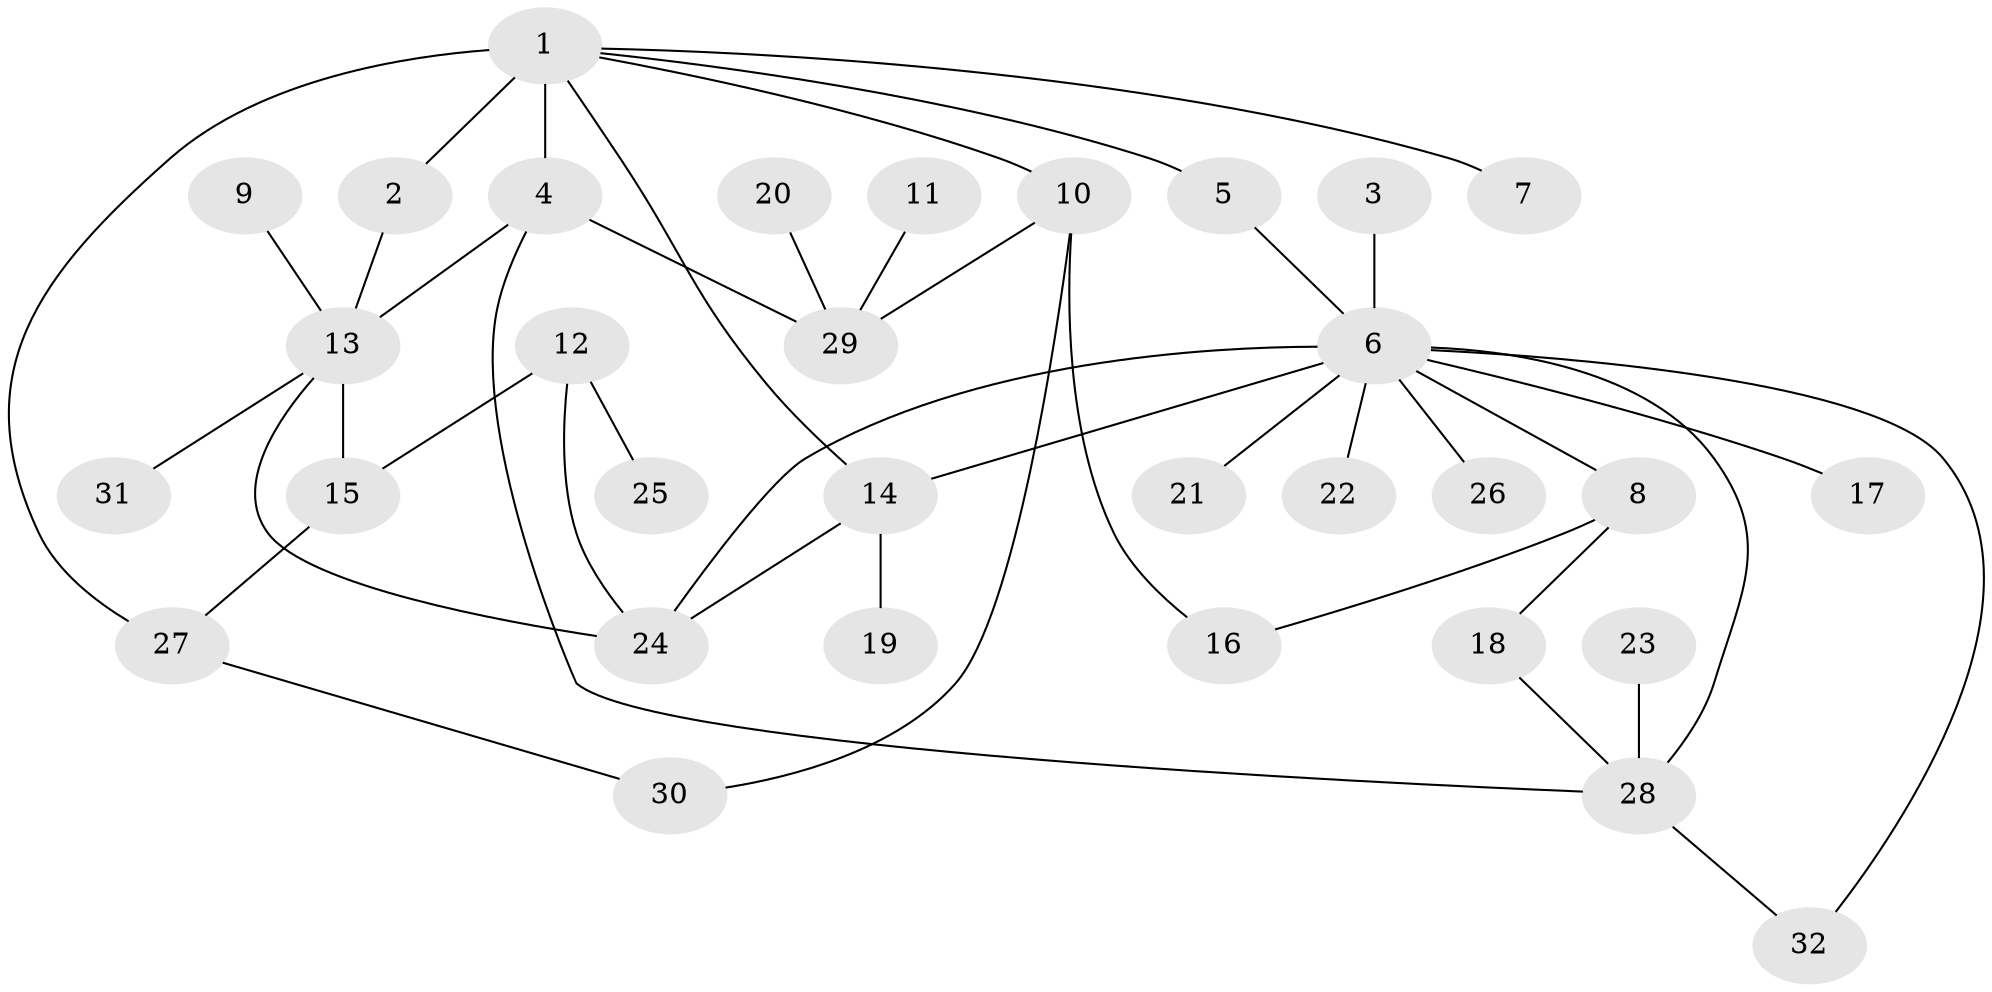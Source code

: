 // original degree distribution, {6: 0.057692307692307696, 11: 0.038461538461538464, 5: 0.07692307692307693, 8: 0.019230769230769232, 2: 0.23076923076923078, 1: 0.4807692307692308, 4: 0.038461538461538464, 3: 0.057692307692307696}
// Generated by graph-tools (version 1.1) at 2025/36/03/04/25 23:36:56]
// undirected, 32 vertices, 43 edges
graph export_dot {
  node [color=gray90,style=filled];
  1;
  2;
  3;
  4;
  5;
  6;
  7;
  8;
  9;
  10;
  11;
  12;
  13;
  14;
  15;
  16;
  17;
  18;
  19;
  20;
  21;
  22;
  23;
  24;
  25;
  26;
  27;
  28;
  29;
  30;
  31;
  32;
  1 -- 2 [weight=1.0];
  1 -- 4 [weight=2.0];
  1 -- 5 [weight=1.0];
  1 -- 7 [weight=1.0];
  1 -- 10 [weight=1.0];
  1 -- 14 [weight=1.0];
  1 -- 27 [weight=2.0];
  2 -- 13 [weight=1.0];
  3 -- 6 [weight=1.0];
  4 -- 13 [weight=1.0];
  4 -- 28 [weight=1.0];
  4 -- 29 [weight=1.0];
  5 -- 6 [weight=1.0];
  6 -- 8 [weight=1.0];
  6 -- 14 [weight=1.0];
  6 -- 17 [weight=1.0];
  6 -- 21 [weight=1.0];
  6 -- 22 [weight=1.0];
  6 -- 24 [weight=1.0];
  6 -- 26 [weight=1.0];
  6 -- 28 [weight=1.0];
  6 -- 32 [weight=1.0];
  8 -- 16 [weight=1.0];
  8 -- 18 [weight=1.0];
  9 -- 13 [weight=1.0];
  10 -- 16 [weight=1.0];
  10 -- 29 [weight=1.0];
  10 -- 30 [weight=1.0];
  11 -- 29 [weight=1.0];
  12 -- 15 [weight=1.0];
  12 -- 24 [weight=1.0];
  12 -- 25 [weight=1.0];
  13 -- 15 [weight=2.0];
  13 -- 24 [weight=1.0];
  13 -- 31 [weight=1.0];
  14 -- 19 [weight=1.0];
  14 -- 24 [weight=1.0];
  15 -- 27 [weight=1.0];
  18 -- 28 [weight=1.0];
  20 -- 29 [weight=1.0];
  23 -- 28 [weight=1.0];
  27 -- 30 [weight=1.0];
  28 -- 32 [weight=1.0];
}
